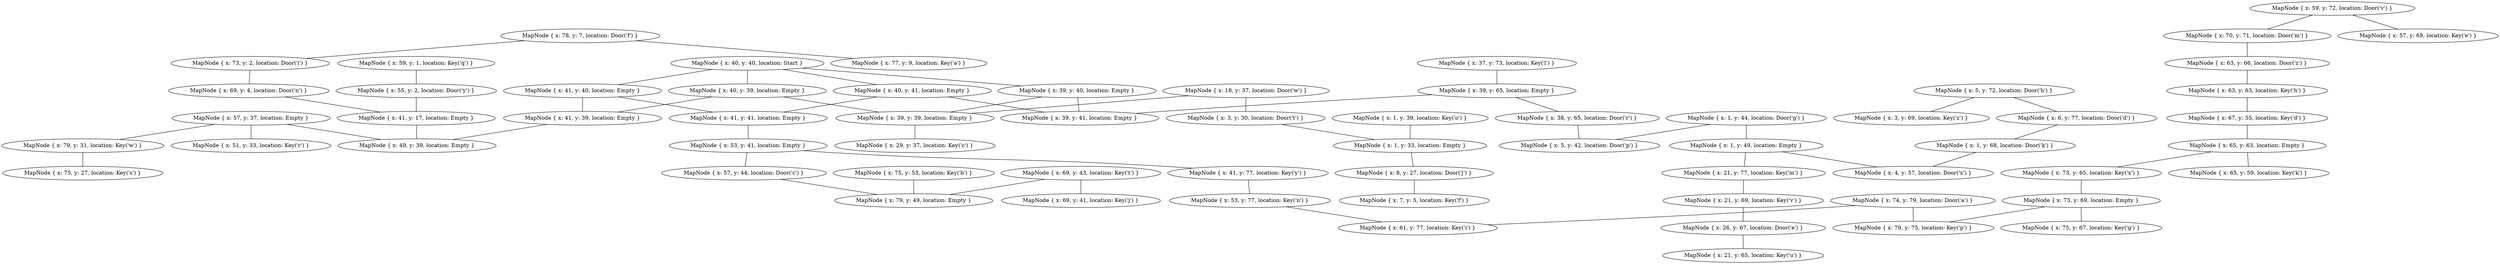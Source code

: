 graph {
    0 [label="MapNode { x: 40, y: 40, location: Start }"]
    1 [label="MapNode { x: 40, y: 39, location: Empty }"]
    2 [label="MapNode { x: 40, y: 41, location: Empty }"]
    3 [label="MapNode { x: 41, y: 40, location: Empty }"]
    4 [label="MapNode { x: 39, y: 40, location: Empty }"]
    5 [label="MapNode { x: 41, y: 39, location: Empty }"]
    6 [label="MapNode { x: 39, y: 39, location: Empty }"]
    7 [label="MapNode { x: 41, y: 41, location: Empty }"]
    8 [label="MapNode { x: 39, y: 41, location: Empty }"]
    87 [label="MapNode { x: 49, y: 39, location: Empty }"]
    133 [label="MapNode { x: 29, y: 37, location: Key('c') }"]
    138 [label="MapNode { x: 53, y: 41, location: Empty }"]
    189 [label="MapNode { x: 57, y: 37, location: Empty }"]
    205 [label="MapNode { x: 57, y: 44, location: Door('c') }"]
    286 [label="MapNode { x: 51, y: 33, location: Key('r') }"]
    294 [label="MapNode { x: 39, y: 65, location: Empty }"]
    306 [label="MapNode { x: 38, y: 65, location: Door('r') }"]
    448 [label="MapNode { x: 37, y: 73, location: Key('l') }"]
    604 [label="MapNode { x: 41, y: 17, location: Empty }"]
    605 [label="MapNode { x: 79, y: 31, location: Key('w') }"]
    660 [label="MapNode { x: 18, y: 37, location: Door('w') }"]
    689 [label="MapNode { x: 79, y: 49, location: Empty }"]
    781 [label="MapNode { x: 75, y: 53, location: Key('b') }"]
    1047 [label="MapNode { x: 69, y: 43, location: Key('t') }"]
    1062 [label="MapNode { x: 3, y: 30, location: Door('t') }"]
    1151 [label="MapNode { x: 1, y: 33, location: Empty }"]
    1332 [label="MapNode { x: 1, y: 39, location: Key('o') }"]
    1488 [label="MapNode { x: 69, y: 41, location: Key('j') }"]
    1645 [label="MapNode { x: 8, y: 27, location: Door('j') }"]
    1706 [label="MapNode { x: 75, y: 27, location: Key('s') }"]
    1909 [label="MapNode { x: 41, y: 77, location: Key('y') }"]
    1943 [label="MapNode { x: 55, y: 2, location: Door('y') }"]
    1999 [label="MapNode { x: 59, y: 1, location: Key('q') }"]
    2164 [label="MapNode { x: 53, y: 77, location: Key('n') }"]
    2207 [label="MapNode { x: 69, y: 4, location: Door('n') }"]
    2317 [label="MapNode { x: 61, y: 77, location: Key('i') }"]
    2349 [label="MapNode { x: 73, y: 2, location: Door('i') }"]
    2433 [label="MapNode { x: 7, y: 5, location: Key('f') }"]
    2469 [label="MapNode { x: 78, y: 7, location: Door('f') }"]
    2491 [label="MapNode { x: 77, y: 9, location: Key('a') }"]
    2515 [label="MapNode { x: 74, y: 79, location: Door('a') }"]
    2556 [label="MapNode { x: 79, y: 75, location: Key('p') }"]
    2639 [label="MapNode { x: 5, y: 42, location: Door('p') }"]
    2643 [label="MapNode { x: 73, y: 69, location: Empty }"]
    2663 [label="MapNode { x: 75, y: 67, location: Key('g') }"]
    2692 [label="MapNode { x: 1, y: 44, location: Door('g') }"]
    2714 [label="MapNode { x: 1, y: 49, location: Empty }"]
    2746 [label="MapNode { x: 73, y: 65, location: Key('x') }"]
    2792 [label="MapNode { x: 65, y: 63, location: Empty }"]
    2799 [label="MapNode { x: 4, y: 57, location: Door('x') }"]
    2816 [label="MapNode { x: 65, y: 59, location: Key('k') }"]
    2882 [label="MapNode { x: 1, y: 68, location: Door('k') }"]
    2902 [label="MapNode { x: 67, y: 55, location: Key('d') }"]
    2924 [label="MapNode { x: 6, y: 77, location: Door('d') }"]
    2971 [label="MapNode { x: 63, y: 63, location: Key('h') }"]
    3006 [label="MapNode { x: 5, y: 72, location: Door('h') }"]
    3049 [label="MapNode { x: 3, y: 69, location: Key('z') }"]
    3059 [label="MapNode { x: 63, y: 66, location: Door('z') }"]
    3092 [label="MapNode { x: 21, y: 77, location: Key('m') }"]
    3107 [label="MapNode { x: 70, y: 71, location: Door('m') }"]
    3126 [label="MapNode { x: 21, y: 69, location: Key('v') }"]
    3135 [label="MapNode { x: 59, y: 72, location: Door('v') }"]
    3145 [label="MapNode { x: 57, y: 69, location: Key('e') }"]
    3164 [label="MapNode { x: 26, y: 67, location: Door('e') }"]
    3182 [label="MapNode { x: 21, y: 65, location: Key('u') }"]
    0 -- 1
    0 -- 2
    0 -- 3
    0 -- 4
    1 -- 5
    1 -- 6
    2 -- 7
    2 -- 8
    3 -- 5
    3 -- 7
    4 -- 6
    4 -- 8
    5 -- 87
    7 -- 138
    189 -- 87
    138 -- 205
    189 -- 286
    294 -- 8
    294 -- 306
    448 -- 294
    604 -- 87
    189 -- 605
    660 -- 6
    205 -- 689
    781 -- 689
    660 -- 1062
    1047 -- 689
    1062 -- 1151
    1332 -- 1151
    1047 -- 1488
    1151 -- 1645
    6 -- 133
    138 -- 1909
    605 -- 1706
    1943 -- 604
    1999 -- 1943
    1909 -- 2164
    2207 -- 604
    2164 -- 2317
    2349 -- 2207
    1645 -- 2433
    2469 -- 2349
    2469 -- 2491
    2515 -- 2317
    306 -- 2639
    2515 -- 2556
    2643 -- 2556
    2643 -- 2663
    2692 -- 2639
    2692 -- 2714
    2746 -- 2643
    2792 -- 2746
    2714 -- 2799
    2792 -- 2816
    2882 -- 2799
    2902 -- 2792
    2924 -- 2882
    2971 -- 2902
    3006 -- 2924
    3006 -- 3049
    3059 -- 2971
    2714 -- 3092
    3107 -- 3059
    3135 -- 3107
    3092 -- 3126
    3135 -- 3145
    3126 -- 3164
    3164 -- 3182
}

